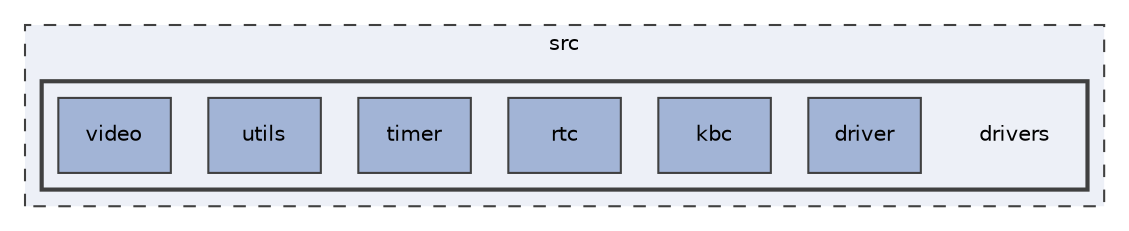 digraph "src/drivers"
{
 // LATEX_PDF_SIZE
  edge [fontname="Helvetica",fontsize="10",labelfontname="Helvetica",labelfontsize="10"];
  node [fontname="Helvetica",fontsize="10",shape=record];
  compound=true
  subgraph clusterdir_68267d1309a1af8e8297ef4c3efbcdba {
    graph [ bgcolor="#edf0f7", pencolor="grey25", style="filled,dashed,", label="src", fontname="Helvetica", fontsize="10", URL="dir_68267d1309a1af8e8297ef4c3efbcdba.html"]
  subgraph clusterdir_c718a368270b13c54d94892d20736f45 {
    graph [ bgcolor="#edf0f7", pencolor="grey25", style="filled,bold,", label="", fontname="Helvetica", fontsize="10", URL="dir_c718a368270b13c54d94892d20736f45.html"]
    dir_c718a368270b13c54d94892d20736f45 [shape=plaintext, label="drivers"];
  dir_77ab2e6650f88c91c1a43d78c7881c28 [shape=box, label="driver", style="filled,", fillcolor="#a2b4d6", color="grey25", URL="dir_77ab2e6650f88c91c1a43d78c7881c28.html"];
  dir_eb7024bd73f2ac35264517788a3ec82c [shape=box, label="kbc", style="filled,", fillcolor="#a2b4d6", color="grey25", URL="dir_eb7024bd73f2ac35264517788a3ec82c.html"];
  dir_b42f7877bf00bb462571d21ed28d3064 [shape=box, label="rtc", style="filled,", fillcolor="#a2b4d6", color="grey25", URL="dir_b42f7877bf00bb462571d21ed28d3064.html"];
  dir_49f3dec99bf6dde86d674e3c10e8e4ee [shape=box, label="timer", style="filled,", fillcolor="#a2b4d6", color="grey25", URL="dir_49f3dec99bf6dde86d674e3c10e8e4ee.html"];
  dir_d12a978ecd4b8c91d4ad5038ddc9bd9d [shape=box, label="utils", style="filled,", fillcolor="#a2b4d6", color="grey25", URL="dir_d12a978ecd4b8c91d4ad5038ddc9bd9d.html"];
  dir_9df91090f0991f9d8780ab792f58f5cf [shape=box, label="video", style="filled,", fillcolor="#a2b4d6", color="grey25", URL="dir_9df91090f0991f9d8780ab792f58f5cf.html"];
  }
  }
}
